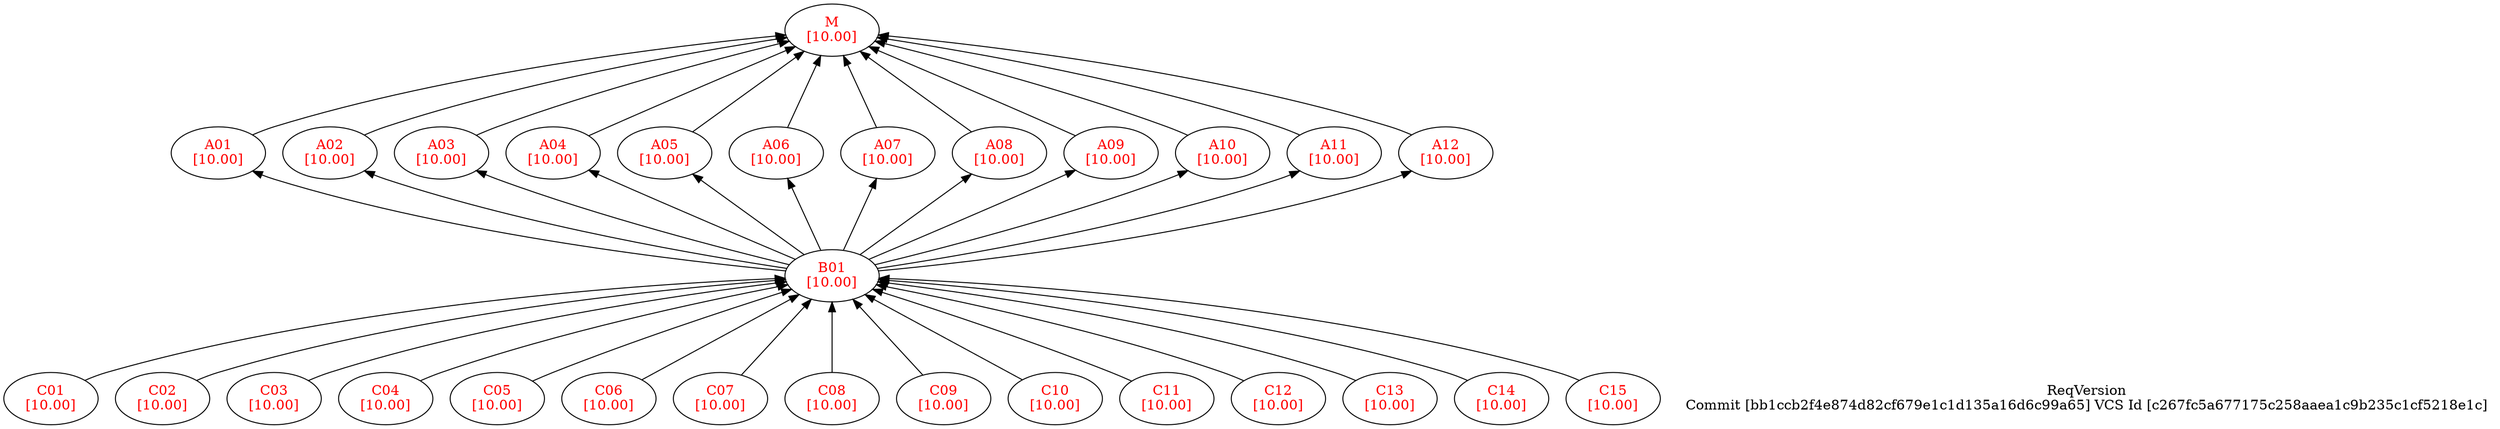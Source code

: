 digraph reqdeps {
rankdir=BT;
mclimit=10.0;
nslimit=10.0;ranksep=1;
"A01" [fontcolor=red,label="A01\n[10.00]"];
"A01" -> "M";
"A02" [fontcolor=red,label="A02\n[10.00]"];
"A02" -> "M";
"A03" [fontcolor=red,label="A03\n[10.00]"];
"A03" -> "M";
"A04" [fontcolor=red,label="A04\n[10.00]"];
"A04" -> "M";
"A05" [fontcolor=red,label="A05\n[10.00]"];
"A05" -> "M";
"A06" [fontcolor=red,label="A06\n[10.00]"];
"A06" -> "M";
"A07" [fontcolor=red,label="A07\n[10.00]"];
"A07" -> "M";
"A08" [fontcolor=red,label="A08\n[10.00]"];
"A08" -> "M";
"A09" [fontcolor=red,label="A09\n[10.00]"];
"A09" -> "M";
"A10" [fontcolor=red,label="A10\n[10.00]"];
"A10" -> "M";
"A11" [fontcolor=red,label="A11\n[10.00]"];
"A11" -> "M";
"A12" [fontcolor=red,label="A12\n[10.00]"];
"A12" -> "M";
"B01" [fontcolor=red,label="B01\n[10.00]"];
"B01" -> "A01";
"B01" -> "A02";
"B01" -> "A03";
"B01" -> "A04";
"B01" -> "A05";
"B01" -> "A06";
"B01" -> "A07";
"B01" -> "A08";
"B01" -> "A09";
"B01" -> "A10";
"B01" -> "A11";
"B01" -> "A12";
"C01" [fontcolor=red,label="C01\n[10.00]"];
"C01" -> "B01";
"C02" [fontcolor=red,label="C02\n[10.00]"];
"C02" -> "B01";
"C03" [fontcolor=red,label="C03\n[10.00]"];
"C03" -> "B01";
"C04" [fontcolor=red,label="C04\n[10.00]"];
"C04" -> "B01";
"C05" [fontcolor=red,label="C05\n[10.00]"];
"C05" -> "B01";
"C06" [fontcolor=red,label="C06\n[10.00]"];
"C06" -> "B01";
"C07" [fontcolor=red,label="C07\n[10.00]"];
"C07" -> "B01";
"C08" [fontcolor=red,label="C08\n[10.00]"];
"C08" -> "B01";
"C09" [fontcolor=red,label="C09\n[10.00]"];
"C09" -> "B01";
"C10" [fontcolor=red,label="C10\n[10.00]"];
"C10" -> "B01";
"C11" [fontcolor=red,label="C11\n[10.00]"];
"C11" -> "B01";
"C12" [fontcolor=red,label="C12\n[10.00]"];
"C12" -> "B01";
"C13" [fontcolor=red,label="C13\n[10.00]"];
"C13" -> "B01";
"C14" [fontcolor=red,label="C14\n[10.00]"];
"C14" -> "B01";
"C15" [fontcolor=red,label="C15\n[10.00]"];
"C15" -> "B01";
"M" [fontcolor=red,label="M\n[10.00]"];
ReqVersion [shape=plaintext label="ReqVersion\nCommit [bb1ccb2f4e874d82cf679e1c1d135a16d6c99a65] VCS Id [c267fc5a677175c258aaea1c9b235c1cf5218e1c]"]
}
